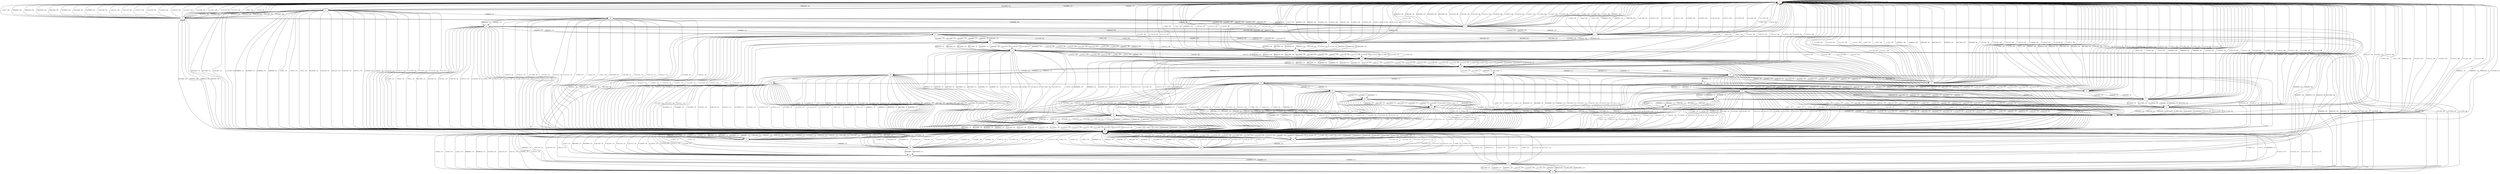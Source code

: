 digraph {
9 [color="red"]
0
1
2
3
4
5
6
7
8
10
11
12
13
14
15
16
17
18
19
20
21
22
23
24
25
26
27
28
29
30
31
32
33
34
35
36
37
38
39
40
9 -> 9 [label="--11001 / 00"]
9 -> 9 [label="--11010 / 00"]
9 -> 9 [label="--11011 / 00"]
9 -> 23 [label="0000000 / 10"]
9 -> 30 [label="0000001 / 10"]
9 -> 30 [label="0000010 / 10"]
9 -> 30 [label="0000100 / 10"]
9 -> 27 [label="0001000 / 10"]
9 -> 23 [label="0010000 / 10"]
9 -> 27 [label="0011000 / 10"]
9 -> 23 [label="0100000 / 10"]
9 -> 23 [label="1000000 / 10"]
9 -> 27 [label="1101100 / 10"]
9 -> 9 [label="1101101 / 00"]
9 -> 9 [label="1101110 / 00"]
9 -> 9 [label="1101111 / 00"]
9 -> 30 [label="1110100 / 10"]
9 -> 9 [label="1110101 / 00"]
9 -> 9 [label="1110110 / 00"]
9 -> 9 [label="1110111 / 00"]
9 -> 27 [label="1111100 / 10"]
9 -> 9 [label="1111101 / 00"]
9 -> 9 [label="1111110 / 00"]
9 -> 9 [label="1111111 / 00"]
0 -> 9 [label="--11001 / 00"]
0 -> 9 [label="--11010 / 00"]
0 -> 9 [label="--11011 / 00"]
0 -> 4 [label="0000000 / 00"]
0 -> 9 [label="0000001 / 00"]
0 -> 9 [label="0000010 / 00"]
0 -> 4 [label="0000100 / 00"]
0 -> 4 [label="0001000 / 00"]
0 -> 4 [label="0010000 / 00"]
0 -> 4 [label="0011000 / 00"]
0 -> 4 [label="0100000 / 00"]
0 -> 4 [label="1000000 / 00"]
0 -> 4 [label="1101100 / 00"]
0 -> 9 [label="1101101 / 00"]
0 -> 9 [label="1101110 / 00"]
0 -> 9 [label="1101111 / 00"]
0 -> 4 [label="1110100 / 00"]
0 -> 9 [label="1110101 / 00"]
0 -> 9 [label="1110110 / 00"]
0 -> 9 [label="1110111 / 00"]
0 -> 4 [label="1111100 / 00"]
0 -> 9 [label="1111101 / 00"]
0 -> 9 [label="1111110 / 00"]
0 -> 9 [label="1111111 / 00"]
1 -> 9 [label="--11001 / 00"]
1 -> 9 [label="--11010 / 00"]
1 -> 9 [label="--11011 / 00"]
1 -> 0 [label="0000000 / 00"]
1 -> 9 [label="0000001 / 00"]
1 -> 9 [label="0000010 / 00"]
1 -> 9 [label="0000100 / 00"]
1 -> 0 [label="0001000 / 00"]
1 -> 0 [label="0010000 / 00"]
1 -> 0 [label="0011000 / 00"]
1 -> 0 [label="0100000 / 00"]
1 -> 0 [label="1000000 / 00"]
1 -> 9 [label="1101100 / 00"]
1 -> 9 [label="1101101 / 00"]
1 -> 9 [label="1101110 / 00"]
1 -> 9 [label="1101111 / 00"]
1 -> 9 [label="1110100 / 00"]
1 -> 9 [label="1110101 / 00"]
1 -> 9 [label="1110110 / 00"]
1 -> 9 [label="1110111 / 00"]
1 -> 9 [label="1111100 / 00"]
1 -> 9 [label="1111101 / 00"]
1 -> 9 [label="1111110 / 00"]
1 -> 9 [label="1111111 / 00"]
2 -> 9 [label="--11001 / 00"]
2 -> 9 [label="--11010 / 00"]
2 -> 9 [label="--11011 / 00"]
2 -> 1 [label="0000000 / 00"]
2 -> 9 [label="0000001 / 00"]
2 -> 9 [label="0000010 / 00"]
2 -> 9 [label="0000100 / 00"]
2 -> 9 [label="0001000 / 00"]
2 -> 9 [label="0010000 / 00"]
2 -> 9 [label="0011000 / 00"]
2 -> 1 [label="0100000 / 00"]
2 -> 1 [label="1000000 / 00"]
2 -> 9 [label="1101100 / 00"]
2 -> 9 [label="1101101 / 00"]
2 -> 9 [label="1101110 / 00"]
2 -> 9 [label="1101111 / 00"]
2 -> 9 [label="1110100 / 00"]
2 -> 9 [label="1110101 / 00"]
2 -> 9 [label="1110110 / 00"]
2 -> 9 [label="1110111 / 00"]
2 -> 9 [label="1111100 / 00"]
2 -> 9 [label="1111101 / 00"]
2 -> 9 [label="1111110 / 00"]
2 -> 9 [label="1111111 / 00"]
3 -> 9 [label="--11001 / 00"]
3 -> 9 [label="--11010 / 00"]
3 -> 9 [label="--11011 / 00"]
3 -> 2 [label="0000000 / 00"]
3 -> 9 [label="0000001 / 00"]
3 -> 9 [label="0000010 / 00"]
3 -> 9 [label="0000100 / 00"]
3 -> 9 [label="0001000 / 00"]
3 -> 9 [label="0010000 / 00"]
3 -> 9 [label="0011000 / 00"]
3 -> 9 [label="0100000 / 00"]
3 -> 2 [label="1000000 / 00"]
3 -> 9 [label="1101100 / 00"]
3 -> 9 [label="1101101 / 00"]
3 -> 9 [label="1101110 / 00"]
3 -> 9 [label="1101111 / 00"]
3 -> 9 [label="1110100 / 00"]
3 -> 9 [label="1110101 / 00"]
3 -> 9 [label="1110110 / 00"]
3 -> 9 [label="1110111 / 00"]
3 -> 9 [label="1111100 / 00"]
3 -> 9 [label="1111101 / 00"]
3 -> 9 [label="1111110 / 00"]
3 -> 9 [label="1111111 / 00"]
4 -> 9 [label="--11001 / 00"]
4 -> 15 [label="--11010 / 00"]
4 -> 9 [label="--11011 / 00"]
4 -> 15 [label="0000000 / 00"]
4 -> 9 [label="0000001 / 00"]
4 -> 15 [label="0000010 / 00"]
4 -> 15 [label="0000100 / 00"]
4 -> 15 [label="0001000 / 00"]
4 -> 15 [label="0010000 / 00"]
4 -> 15 [label="0011000 / 00"]
4 -> 15 [label="0100000 / 00"]
4 -> 15 [label="1000000 / 00"]
4 -> 15 [label="1101100 / 00"]
4 -> 9 [label="1101101 / 00"]
4 -> 15 [label="1101110 / 00"]
4 -> 9 [label="1101111 / 00"]
4 -> 15 [label="1110100 / 00"]
4 -> 9 [label="1110101 / 00"]
4 -> 15 [label="1110110 / 00"]
4 -> 9 [label="1110111 / 00"]
4 -> 15 [label="1111100 / 00"]
4 -> 9 [label="1111101 / 00"]
4 -> 15 [label="1111110 / 00"]
4 -> 9 [label="1111111 / 00"]
5 -> 9 [label="--11001 / 00"]
5 -> 9 [label="--11010 / 00"]
5 -> 9 [label="--11011 / 00"]
5 -> 6 [label="0000000 / 01"]
5 -> 9 [label="0000001 / 00"]
5 -> 9 [label="0000010 / 00"]
5 -> 9 [label="0000100 / 00"]
5 -> 9 [label="0001000 / 00"]
5 -> 9 [label="0010000 / 00"]
5 -> 9 [label="0011000 / 00"]
5 -> 9 [label="0100000 / 00"]
5 -> 6 [label="1000000 / 01"]
5 -> 9 [label="1101100 / 00"]
5 -> 9 [label="1101101 / 00"]
5 -> 9 [label="1101110 / 00"]
5 -> 9 [label="1101111 / 00"]
5 -> 9 [label="1110100 / 00"]
5 -> 9 [label="1110101 / 00"]
5 -> 9 [label="1110110 / 00"]
5 -> 9 [label="1110111 / 00"]
5 -> 9 [label="1111100 / 00"]
5 -> 9 [label="1111101 / 00"]
5 -> 9 [label="1111110 / 00"]
5 -> 9 [label="1111111 / 00"]
6 -> 9 [label="--11001 / 00"]
6 -> 9 [label="--11010 / 00"]
6 -> 9 [label="--11011 / 00"]
6 -> 7 [label="0000000 / 01"]
6 -> 9 [label="0000001 / 00"]
6 -> 9 [label="0000010 / 00"]
6 -> 9 [label="0000100 / 00"]
6 -> 9 [label="0001000 / 00"]
6 -> 9 [label="0010000 / 00"]
6 -> 9 [label="0011000 / 00"]
6 -> 7 [label="0100000 / 01"]
6 -> 7 [label="1000000 / 01"]
6 -> 9 [label="1101100 / 00"]
6 -> 9 [label="1101101 / 00"]
6 -> 9 [label="1101110 / 00"]
6 -> 9 [label="1101111 / 00"]
6 -> 9 [label="1110100 / 00"]
6 -> 9 [label="1110101 / 00"]
6 -> 9 [label="1110110 / 00"]
6 -> 9 [label="1110111 / 00"]
6 -> 9 [label="1111100 / 00"]
6 -> 9 [label="1111101 / 00"]
6 -> 9 [label="1111110 / 00"]
6 -> 9 [label="1111111 / 00"]
7 -> 9 [label="--11001 / 00"]
7 -> 9 [label="--11010 / 00"]
7 -> 9 [label="--11011 / 00"]
7 -> 8 [label="0000000 / 01"]
7 -> 9 [label="0000001 / 00"]
7 -> 9 [label="0000010 / 00"]
7 -> 9 [label="0000100 / 00"]
7 -> 8 [label="0001000 / 01"]
7 -> 8 [label="0010000 / 01"]
7 -> 8 [label="0011000 / 01"]
7 -> 8 [label="0100000 / 01"]
7 -> 8 [label="1000000 / 01"]
7 -> 9 [label="1101100 / 00"]
7 -> 9 [label="1101101 / 00"]
7 -> 9 [label="1101110 / 00"]
7 -> 9 [label="1101111 / 00"]
7 -> 9 [label="1110100 / 00"]
7 -> 9 [label="1110101 / 00"]
7 -> 9 [label="1110110 / 00"]
7 -> 9 [label="1110111 / 00"]
7 -> 9 [label="1111100 / 00"]
7 -> 9 [label="1111101 / 00"]
7 -> 9 [label="1111110 / 00"]
7 -> 9 [label="1111111 / 00"]
8 -> 9 [label="--11001 / 00"]
8 -> 9 [label="--11010 / 00"]
8 -> 9 [label="--11011 / 00"]
8 -> 13 [label="0000000 / 01"]
8 -> 9 [label="0000001 / 00"]
8 -> 9 [label="0000010 / 00"]
8 -> 13 [label="0000100 / 01"]
8 -> 13 [label="0001000 / 01"]
8 -> 13 [label="0010000 / 01"]
8 -> 13 [label="0011000 / 01"]
8 -> 13 [label="0100000 / 01"]
8 -> 13 [label="1000000 / 01"]
8 -> 13 [label="1101100 / 01"]
8 -> 9 [label="1101101 / 00"]
8 -> 9 [label="1101110 / 00"]
8 -> 9 [label="1101111 / 00"]
8 -> 13 [label="1110100 / 01"]
8 -> 9 [label="1110101 / 00"]
8 -> 9 [label="1110110 / 00"]
8 -> 9 [label="1110111 / 00"]
8 -> 13 [label="1111100 / 01"]
8 -> 9 [label="1111101 / 00"]
8 -> 9 [label="1111110 / 00"]
8 -> 9 [label="1111111 / 00"]
10 -> 9 [label="--11001 / 00"]
10 -> 9 [label="--11010 / 00"]
10 -> 9 [label="--11011 / 00"]
10 -> 33 [label="0000000 / 11"]
10 -> 39 [label="0000001 / 11"]
10 -> 39 [label="0000010 / 11"]
10 -> 39 [label="0000100 / 11"]
10 -> 36 [label="0001000 / 11"]
10 -> 33 [label="0010000 / 11"]
10 -> 36 [label="0011000 / 11"]
10 -> 33 [label="0100000 / 11"]
10 -> 33 [label="1000000 / 11"]
10 -> 36 [label="1101100 / 11"]
10 -> 9 [label="1101101 / 00"]
10 -> 9 [label="1101110 / 00"]
10 -> 9 [label="1101111 / 00"]
10 -> 39 [label="1110100 / 11"]
10 -> 9 [label="1110101 / 00"]
10 -> 9 [label="1110110 / 00"]
10 -> 9 [label="1110111 / 00"]
10 -> 36 [label="1111100 / 11"]
10 -> 9 [label="1111101 / 00"]
10 -> 9 [label="1111110 / 00"]
10 -> 9 [label="1111111 / 00"]
11 -> 0 [label="--11001 / 00"]
11 -> 0 [label="--11010 / 00"]
11 -> 31 [label="--11011 / 10"]
11 -> 12 [label="0000000 / 10"]
11 -> 0 [label="0000001 / 00"]
11 -> 0 [label="0000010 / 00"]
11 -> 0 [label="0000100 / 00"]
11 -> 12 [label="0001000 / 10"]
11 -> 12 [label="0010000 / 10"]
11 -> 12 [label="0011000 / 10"]
11 -> 12 [label="0100000 / 10"]
11 -> 12 [label="1000000 / 10"]
11 -> 0 [label="1101100 / 00"]
11 -> 31 [label="1101101 / 10"]
11 -> 31 [label="1101110 / 10"]
11 -> 31 [label="1101111 / 10"]
11 -> 0 [label="1110100 / 00"]
11 -> 31 [label="1110101 / 10"]
11 -> 31 [label="1110110 / 10"]
11 -> 31 [label="1110111 / 10"]
11 -> 0 [label="1111100 / 00"]
11 -> 31 [label="1111101 / 10"]
11 -> 31 [label="1111110 / 10"]
11 -> 31 [label="1111111 / 10"]
12 -> 4 [label="--11001 / 00"]
12 -> 4 [label="--11010 / 00"]
12 -> 31 [label="--11011 / 10"]
12 -> 14 [label="0000000 / 10"]
12 -> 4 [label="0000001 / 00"]
12 -> 4 [label="0000010 / 00"]
12 -> 14 [label="0000100 / 10"]
12 -> 14 [label="0001000 / 10"]
12 -> 14 [label="0010000 / 10"]
12 -> 14 [label="0011000 / 10"]
12 -> 14 [label="0100000 / 10"]
12 -> 14 [label="1000000 / 10"]
12 -> 14 [label="1101100 / 10"]
12 -> 4 [label="1101101 / 00"]
12 -> 4 [label="1101110 / 00"]
12 -> 31 [label="1101111 / 10"]
12 -> 14 [label="1110100 / 10"]
12 -> 4 [label="1110101 / 00"]
12 -> 4 [label="1110110 / 00"]
12 -> 31 [label="1110111 / 10"]
12 -> 14 [label="1111100 / 10"]
12 -> 4 [label="1111101 / 00"]
12 -> 4 [label="1111110 / 00"]
12 -> 31 [label="1111111 / 10"]
13 -> 9 [label="--11001 / 00"]
13 -> 15 [label="--11010 / 01"]
13 -> 9 [label="--11011 / 00"]
13 -> 15 [label="0000000 / 01"]
13 -> 9 [label="0000001 / 00"]
13 -> 15 [label="0000010 / 01"]
13 -> 15 [label="0000100 / 01"]
13 -> 15 [label="0001000 / 01"]
13 -> 15 [label="0010000 / 01"]
13 -> 15 [label="0011000 / 01"]
13 -> 15 [label="0100000 / 01"]
13 -> 15 [label="1000000 / 01"]
13 -> 15 [label="1101100 / 01"]
13 -> 9 [label="1101101 / 00"]
13 -> 15 [label="1101110 / 01"]
13 -> 9 [label="1101111 / 00"]
13 -> 15 [label="1110100 / 01"]
13 -> 9 [label="1110101 / 00"]
13 -> 15 [label="1110110 / 01"]
13 -> 9 [label="1110111 / 00"]
13 -> 15 [label="1111100 / 01"]
13 -> 9 [label="1111101 / 00"]
13 -> 15 [label="1111110 / 01"]
13 -> 9 [label="1111111 / 00"]
14 -> 15 [label="--11001 / 00"]
14 -> 32 [label="--11010 / 10"]
14 -> 15 [label="--11011 / 00"]
14 -> 32 [label="0000000 / 10"]
14 -> 15 [label="0000001 / 00"]
14 -> 32 [label="0000010 / 10"]
14 -> 32 [label="0000100 / 10"]
14 -> 32 [label="0001000 / 10"]
14 -> 32 [label="0010000 / 10"]
14 -> 32 [label="0011000 / 10"]
14 -> 32 [label="0100000 / 10"]
14 -> 32 [label="1000000 / 10"]
14 -> 32 [label="1101100 / 10"]
14 -> 15 [label="1101101 / 00"]
14 -> 32 [label="1101110 / 10"]
14 -> 15 [label="1101111 / 00"]
14 -> 32 [label="1110100 / 10"]
14 -> 15 [label="1110101 / 00"]
14 -> 32 [label="1110110 / 10"]
14 -> 15 [label="1110111 / 00"]
14 -> 32 [label="1111100 / 10"]
14 -> 15 [label="1111101 / 00"]
14 -> 32 [label="1111110 / 10"]
14 -> 15 [label="1111111 / 00"]
15 -> 10 [label="--11001 / 01"]
15 -> 10 [label="--11010 / 01"]
15 -> 10 [label="--11011 / 01"]
15 -> 10 [label="0000000 / 01"]
15 -> 10 [label="0000001 / 01"]
15 -> 10 [label="0000010 / 01"]
15 -> 10 [label="0000100 / 01"]
15 -> 10 [label="0001000 / 01"]
15 -> 10 [label="0010000 / 01"]
15 -> 10 [label="0011000 / 01"]
15 -> 10 [label="0100000 / 01"]
15 -> 10 [label="1000000 / 01"]
15 -> 10 [label="1101100 / 01"]
15 -> 10 [label="1101101 / 01"]
15 -> 10 [label="1101110 / 01"]
15 -> 10 [label="1101111 / 01"]
15 -> 10 [label="1110100 / 01"]
15 -> 10 [label="1110101 / 01"]
15 -> 10 [label="1110110 / 01"]
15 -> 10 [label="1110111 / 01"]
15 -> 10 [label="1111100 / 01"]
15 -> 10 [label="1111101 / 01"]
15 -> 10 [label="1111110 / 01"]
15 -> 10 [label="1111111 / 01"]
16 -> 8 [label="--11001 / 01"]
16 -> 8 [label="--11010 / 01"]
16 -> 31 [label="--11011 / 10"]
16 -> 17 [label="0000000 / 11"]
16 -> 8 [label="0000001 / 01"]
16 -> 8 [label="0000010 / 01"]
16 -> 8 [label="0000100 / 01"]
16 -> 17 [label="0001000 / 11"]
16 -> 17 [label="0010000 / 11"]
16 -> 17 [label="0011000 / 11"]
16 -> 17 [label="0100000 / 11"]
16 -> 17 [label="1000000 / 11"]
16 -> 8 [label="1101100 / 01"]
16 -> 31 [label="1101101 / 10"]
16 -> 31 [label="1101110 / 10"]
16 -> 31 [label="1101111 / 10"]
16 -> 8 [label="1110100 / 01"]
16 -> 31 [label="1110101 / 10"]
16 -> 31 [label="1110110 / 10"]
16 -> 31 [label="1110111 / 10"]
16 -> 8 [label="1111100 / 01"]
16 -> 31 [label="1111101 / 10"]
16 -> 31 [label="1111110 / 10"]
16 -> 31 [label="1111111 / 10"]
17 -> 13 [label="--11001 / 01"]
17 -> 13 [label="--11010 / 01"]
17 -> 31 [label="--11011 / 10"]
17 -> 18 [label="0000000 / 11"]
17 -> 13 [label="0000001 / 01"]
17 -> 13 [label="0000010 / 01"]
17 -> 18 [label="0000100 / 11"]
17 -> 18 [label="0001000 / 11"]
17 -> 18 [label="0010000 / 11"]
17 -> 18 [label="0011000 / 11"]
17 -> 18 [label="0100000 / 11"]
17 -> 18 [label="1000000 / 11"]
17 -> 18 [label="1101100 / 11"]
17 -> 13 [label="1101101 / 01"]
17 -> 13 [label="1101110 / 01"]
17 -> 31 [label="1101111 / 10"]
17 -> 18 [label="1110100 / 11"]
17 -> 13 [label="1110101 / 01"]
17 -> 13 [label="1110110 / 01"]
17 -> 31 [label="1110111 / 10"]
17 -> 18 [label="1111100 / 11"]
17 -> 13 [label="1111101 / 01"]
17 -> 13 [label="1111110 / 01"]
17 -> 31 [label="1111111 / 10"]
18 -> 15 [label="--11001 / 01"]
18 -> 32 [label="--11010 / 11"]
18 -> 15 [label="--11011 / 01"]
18 -> 32 [label="0000000 / 11"]
18 -> 15 [label="0000001 / 01"]
18 -> 32 [label="0000010 / 11"]
18 -> 32 [label="0000100 / 11"]
18 -> 32 [label="0001000 / 11"]
18 -> 32 [label="0010000 / 11"]
18 -> 32 [label="0011000 / 11"]
18 -> 32 [label="0100000 / 11"]
18 -> 32 [label="1000000 / 11"]
18 -> 32 [label="1101100 / 11"]
18 -> 15 [label="1101101 / 01"]
18 -> 32 [label="1101110 / 11"]
18 -> 15 [label="1101111 / 01"]
18 -> 32 [label="1110100 / 11"]
18 -> 15 [label="1110101 / 01"]
18 -> 32 [label="1110110 / 11"]
18 -> 15 [label="1110111 / 01"]
18 -> 32 [label="1111100 / 11"]
18 -> 15 [label="1111101 / 01"]
18 -> 32 [label="1111110 / 11"]
18 -> 15 [label="1111111 / 01"]
19 -> 31 [label="--11001 / 10"]
19 -> 31 [label="--11010 / 10"]
19 -> 31 [label="--11011 / 10"]
19 -> 4 [label="0000000 / 00"]
19 -> 31 [label="0000001 / 10"]
19 -> 31 [label="0000010 / 10"]
19 -> 4 [label="0000100 / 00"]
19 -> 4 [label="0001000 / 00"]
19 -> 4 [label="0010000 / 00"]
19 -> 4 [label="0011000 / 00"]
19 -> 4 [label="0100000 / 00"]
19 -> 4 [label="1000000 / 00"]
19 -> 4 [label="1101100 / 00"]
19 -> 31 [label="1101101 / 10"]
19 -> 31 [label="1101110 / 10"]
19 -> 31 [label="1101111 / 10"]
19 -> 4 [label="1110100 / 00"]
19 -> 31 [label="1110101 / 10"]
19 -> 31 [label="1110110 / 10"]
19 -> 31 [label="1110111 / 10"]
19 -> 4 [label="1111100 / 00"]
19 -> 31 [label="1111101 / 10"]
19 -> 31 [label="1111110 / 10"]
19 -> 31 [label="1111111 / 10"]
20 -> 31 [label="--11001 / 10"]
20 -> 31 [label="--11010 / 10"]
20 -> 31 [label="--11011 / 10"]
20 -> 2 [label="0000000 / 00"]
20 -> 31 [label="0000001 / 10"]
20 -> 31 [label="0000010 / 10"]
20 -> 31 [label="0000100 / 10"]
20 -> 31 [label="0001000 / 10"]
20 -> 31 [label="0010000 / 10"]
20 -> 31 [label="0011000 / 10"]
20 -> 31 [label="0100000 / 10"]
20 -> 2 [label="1000000 / 00"]
20 -> 31 [label="1101100 / 10"]
20 -> 31 [label="1101101 / 10"]
20 -> 31 [label="1101110 / 10"]
20 -> 31 [label="1101111 / 10"]
20 -> 31 [label="1110100 / 10"]
20 -> 31 [label="1110101 / 10"]
20 -> 31 [label="1110110 / 10"]
20 -> 31 [label="1110111 / 10"]
20 -> 31 [label="1111100 / 10"]
20 -> 31 [label="1111101 / 10"]
20 -> 31 [label="1111110 / 10"]
20 -> 31 [label="1111111 / 10"]
21 -> 31 [label="--11001 / 10"]
21 -> 31 [label="--11010 / 10"]
21 -> 31 [label="--11011 / 10"]
21 -> 13 [label="0000000 / 01"]
21 -> 31 [label="0000001 / 10"]
21 -> 31 [label="0000010 / 10"]
21 -> 13 [label="0000100 / 01"]
21 -> 13 [label="0001000 / 01"]
21 -> 13 [label="0010000 / 01"]
21 -> 13 [label="0011000 / 01"]
21 -> 13 [label="0100000 / 01"]
21 -> 13 [label="1000000 / 01"]
21 -> 13 [label="1101100 / 01"]
21 -> 31 [label="1101101 / 10"]
21 -> 31 [label="1101110 / 10"]
21 -> 31 [label="1101111 / 10"]
21 -> 13 [label="1110100 / 01"]
21 -> 31 [label="1110101 / 10"]
21 -> 31 [label="1110110 / 10"]
21 -> 31 [label="1110111 / 10"]
21 -> 13 [label="1111100 / 01"]
21 -> 31 [label="1111101 / 10"]
21 -> 31 [label="1111110 / 10"]
21 -> 31 [label="1111111 / 10"]
22 -> 31 [label="--11001 / 10"]
22 -> 31 [label="--11010 / 10"]
22 -> 31 [label="--11011 / 10"]
22 -> 6 [label="0000000 / 01"]
22 -> 31 [label="0000001 / 10"]
22 -> 31 [label="0000010 / 10"]
22 -> 31 [label="0000100 / 10"]
22 -> 31 [label="0001000 / 10"]
22 -> 31 [label="0010000 / 10"]
22 -> 31 [label="0011000 / 10"]
22 -> 31 [label="0100000 / 10"]
22 -> 6 [label="1000000 / 01"]
22 -> 31 [label="1101100 / 10"]
22 -> 31 [label="1101101 / 10"]
22 -> 31 [label="1101110 / 10"]
22 -> 31 [label="1101111 / 10"]
22 -> 31 [label="1110100 / 10"]
22 -> 31 [label="1110101 / 10"]
22 -> 31 [label="1110110 / 10"]
22 -> 31 [label="1110111 / 10"]
22 -> 31 [label="1111100 / 10"]
22 -> 31 [label="1111101 / 10"]
22 -> 31 [label="1111110 / 10"]
22 -> 31 [label="1111111 / 10"]
23 -> 31 [label="--11001 / 10"]
23 -> 31 [label="--11010 / 10"]
23 -> 31 [label="--11011 / 10"]
23 -> 24 [label="0000000 / 10"]
23 -> 3 [label="0000001 / 00"]
23 -> 3 [label="0000010 / 00"]
23 -> 3 [label="0000100 / 00"]
23 -> 3 [label="0001000 / 00"]
23 -> 3 [label="0010000 / 00"]
23 -> 31 [label="0011000 / 10"]
23 -> 3 [label="0100000 / 00"]
23 -> 3 [label="1000000 / 00"]
23 -> 31 [label="1101100 / 10"]
23 -> 31 [label="1101101 / 10"]
23 -> 31 [label="1101110 / 10"]
23 -> 31 [label="1101111 / 10"]
23 -> 31 [label="1110100 / 10"]
23 -> 31 [label="1110101 / 10"]
23 -> 31 [label="1110110 / 10"]
23 -> 31 [label="1110111 / 10"]
23 -> 31 [label="1111100 / 10"]
23 -> 31 [label="1111101 / 10"]
23 -> 31 [label="1111110 / 10"]
23 -> 31 [label="1111111 / 10"]
24 -> 31 [label="--11001 / 10"]
24 -> 31 [label="--11010 / 10"]
24 -> 31 [label="--11011 / 10"]
24 -> 25 [label="0000000 / 10"]
24 -> 2 [label="0000001 / 00"]
24 -> 2 [label="0000010 / 00"]
24 -> 2 [label="0000100 / 00"]
24 -> 2 [label="0001000 / 00"]
24 -> 2 [label="0010000 / 00"]
24 -> 31 [label="0011000 / 10"]
24 -> 2 [label="0100000 / 00"]
24 -> 25 [label="1000000 / 10"]
24 -> 31 [label="1101100 / 10"]
24 -> 31 [label="1101101 / 10"]
24 -> 31 [label="1101110 / 10"]
24 -> 31 [label="1101111 / 10"]
24 -> 31 [label="1110100 / 10"]
24 -> 31 [label="1110101 / 10"]
24 -> 31 [label="1110110 / 10"]
24 -> 31 [label="1110111 / 10"]
24 -> 31 [label="1111100 / 10"]
24 -> 31 [label="1111101 / 10"]
24 -> 31 [label="1111110 / 10"]
24 -> 31 [label="1111111 / 10"]
25 -> 31 [label="--11001 / 10"]
25 -> 31 [label="--11010 / 10"]
25 -> 31 [label="--11011 / 10"]
25 -> 11 [label="0000000 / 10"]
25 -> 1 [label="0000001 / 00"]
25 -> 1 [label="0000010 / 00"]
25 -> 1 [label="0000100 / 00"]
25 -> 1 [label="0001000 / 00"]
25 -> 1 [label="0010000 / 00"]
25 -> 31 [label="0011000 / 10"]
25 -> 11 [label="0100000 / 10"]
25 -> 11 [label="1000000 / 10"]
25 -> 31 [label="1101100 / 10"]
25 -> 31 [label="1101101 / 10"]
25 -> 31 [label="1101110 / 10"]
25 -> 31 [label="1101111 / 10"]
25 -> 31 [label="1110100 / 10"]
25 -> 31 [label="1110101 / 10"]
25 -> 31 [label="1110110 / 10"]
25 -> 31 [label="1110111 / 10"]
25 -> 31 [label="1111100 / 10"]
25 -> 31 [label="1111101 / 10"]
25 -> 31 [label="1111110 / 10"]
25 -> 31 [label="1111111 / 10"]
26 -> 31 [label="--11001 / 10"]
26 -> 31 [label="--11010 / 10"]
26 -> 31 [label="--11011 / 10"]
26 -> 28 [label="0000000 / 10"]
26 -> 2 [label="0000001 / 00"]
26 -> 2 [label="0000010 / 00"]
26 -> 2 [label="0000100 / 00"]
26 -> 31 [label="0001000 / 10"]
26 -> 31 [label="0010000 / 10"]
26 -> 2 [label="0011000 / 00"]
26 -> 31 [label="0100000 / 10"]
26 -> 28 [label="1000000 / 10"]
26 -> 31 [label="1101100 / 10"]
26 -> 31 [label="1101101 / 10"]
26 -> 31 [label="1101110 / 10"]
26 -> 31 [label="1101111 / 10"]
26 -> 31 [label="1110100 / 10"]
26 -> 31 [label="1110101 / 10"]
26 -> 31 [label="1110110 / 10"]
26 -> 31 [label="1110111 / 10"]
26 -> 31 [label="1111100 / 10"]
26 -> 31 [label="1111101 / 10"]
26 -> 31 [label="1111110 / 10"]
26 -> 31 [label="1111111 / 10"]
27 -> 31 [label="--11001 / 10"]
27 -> 31 [label="--11010 / 10"]
27 -> 31 [label="--11011 / 10"]
27 -> 26 [label="0000000 / 10"]
27 -> 3 [label="0000001 / 00"]
27 -> 3 [label="0000010 / 00"]
27 -> 3 [label="0000100 / 00"]
27 -> 31 [label="0001000 / 10"]
27 -> 31 [label="0010000 / 10"]
27 -> 3 [label="0011000 / 00"]
27 -> 31 [label="0100000 / 10"]
27 -> 31 [label="1000000 / 10"]
27 -> 31 [label="1101100 / 10"]
27 -> 31 [label="1101101 / 10"]
27 -> 31 [label="1101110 / 10"]
27 -> 31 [label="1101111 / 10"]
27 -> 31 [label="1110100 / 10"]
27 -> 31 [label="1110101 / 10"]
27 -> 31 [label="1110110 / 10"]
27 -> 31 [label="1110111 / 10"]
27 -> 31 [label="1111100 / 10"]
27 -> 31 [label="1111101 / 10"]
27 -> 31 [label="1111110 / 10"]
27 -> 31 [label="1111111 / 10"]
28 -> 31 [label="--11001 / 10"]
28 -> 31 [label="--11010 / 10"]
28 -> 31 [label="--11011 / 10"]
28 -> 29 [label="0000000 / 10"]
28 -> 1 [label="0000001 / 00"]
28 -> 1 [label="0000010 / 00"]
28 -> 1 [label="0000100 / 00"]
28 -> 31 [label="0001000 / 10"]
28 -> 31 [label="0010000 / 10"]
28 -> 1 [label="0011000 / 00"]
28 -> 29 [label="0100000 / 10"]
28 -> 29 [label="1000000 / 10"]
28 -> 31 [label="1101100 / 10"]
28 -> 31 [label="1101101 / 10"]
28 -> 31 [label="1101110 / 10"]
28 -> 31 [label="1101111 / 10"]
28 -> 31 [label="1110100 / 10"]
28 -> 31 [label="1110101 / 10"]
28 -> 31 [label="1110110 / 10"]
28 -> 31 [label="1110111 / 10"]
28 -> 31 [label="1111100 / 10"]
28 -> 31 [label="1111101 / 10"]
28 -> 31 [label="1111110 / 10"]
28 -> 31 [label="1111111 / 10"]
29 -> 31 [label="--11001 / 10"]
29 -> 31 [label="--11010 / 10"]
29 -> 31 [label="--11011 / 10"]
29 -> 19 [label="0000000 / 10"]
29 -> 31 [label="0000001 / 10"]
29 -> 31 [label="0000010 / 10"]
29 -> 19 [label="0000100 / 10"]
29 -> 19 [label="0001000 / 10"]
29 -> 19 [label="0010000 / 10"]
29 -> 19 [label="0011000 / 10"]
29 -> 19 [label="0100000 / 10"]
29 -> 19 [label="1000000 / 10"]
29 -> 19 [label="1101100 / 10"]
29 -> 31 [label="1101101 / 10"]
29 -> 31 [label="1101110 / 10"]
29 -> 31 [label="1101111 / 10"]
29 -> 19 [label="1110100 / 10"]
29 -> 31 [label="1110101 / 10"]
29 -> 31 [label="1110110 / 10"]
29 -> 31 [label="1110111 / 10"]
29 -> 19 [label="1111100 / 10"]
29 -> 31 [label="1111101 / 10"]
29 -> 31 [label="1111110 / 10"]
29 -> 31 [label="1111111 / 10"]
30 -> 31 [label="--11001 / 10"]
30 -> 31 [label="--11010 / 10"]
30 -> 31 [label="--11011 / 10"]
30 -> 20 [label="0000000 / 10"]
30 -> 31 [label="0000001 / 10"]
30 -> 31 [label="0000010 / 10"]
30 -> 31 [label="0000100 / 10"]
30 -> 31 [label="0001000 / 10"]
30 -> 31 [label="0010000 / 10"]
30 -> 31 [label="0011000 / 10"]
30 -> 31 [label="0100000 / 10"]
30 -> 31 [label="1000000 / 10"]
30 -> 31 [label="1101100 / 10"]
30 -> 31 [label="1101101 / 10"]
30 -> 31 [label="1101110 / 10"]
30 -> 31 [label="1101111 / 10"]
30 -> 31 [label="1110100 / 10"]
30 -> 31 [label="1110101 / 10"]
30 -> 31 [label="1110110 / 10"]
30 -> 31 [label="1110111 / 10"]
30 -> 31 [label="1111100 / 10"]
30 -> 31 [label="1111101 / 10"]
30 -> 31 [label="1111110 / 10"]
30 -> 31 [label="1111111 / 10"]
31 -> 31 [label="--11001 / 10"]
31 -> 31 [label="--11010 / 10"]
31 -> 31 [label="--11011 / 10"]
31 -> 23 [label="0000000 / 10"]
31 -> 30 [label="0000001 / 10"]
31 -> 30 [label="0000010 / 10"]
31 -> 30 [label="0000100 / 10"]
31 -> 27 [label="0001000 / 10"]
31 -> 23 [label="0010000 / 10"]
31 -> 27 [label="0011000 / 10"]
31 -> 23 [label="0100000 / 10"]
31 -> 23 [label="1000000 / 10"]
31 -> 27 [label="1101100 / 10"]
31 -> 31 [label="1101101 / 10"]
31 -> 31 [label="1101110 / 10"]
31 -> 31 [label="1101111 / 10"]
31 -> 30 [label="1110100 / 10"]
31 -> 31 [label="1110101 / 10"]
31 -> 31 [label="1110110 / 10"]
31 -> 31 [label="1110111 / 10"]
31 -> 27 [label="1111100 / 10"]
31 -> 31 [label="1111101 / 10"]
31 -> 31 [label="1111110 / 10"]
31 -> 31 [label="1111111 / 10"]
32 -> 31 [label="--11001 / 10"]
32 -> 31 [label="--11010 / 10"]
32 -> 31 [label="--11011 / 10"]
32 -> 31 [label="0000000 / 10"]
32 -> 31 [label="0000001 / 10"]
32 -> 31 [label="0000010 / 10"]
32 -> 31 [label="0000100 / 10"]
32 -> 31 [label="0001000 / 10"]
32 -> 31 [label="0010000 / 10"]
32 -> 31 [label="0011000 / 10"]
32 -> 31 [label="0100000 / 10"]
32 -> 31 [label="1000000 / 10"]
32 -> 31 [label="1101100 / 10"]
32 -> 31 [label="1101101 / 10"]
32 -> 31 [label="1101110 / 10"]
32 -> 31 [label="1101111 / 10"]
32 -> 31 [label="1110100 / 10"]
32 -> 31 [label="1110101 / 10"]
32 -> 31 [label="1110110 / 10"]
32 -> 31 [label="1110111 / 10"]
32 -> 31 [label="1111100 / 10"]
32 -> 31 [label="1111101 / 10"]
32 -> 31 [label="1111110 / 10"]
32 -> 31 [label="1111111 / 10"]
33 -> 31 [label="--11001 / 10"]
33 -> 31 [label="--11010 / 10"]
33 -> 31 [label="--11011 / 10"]
33 -> 34 [label="0000000 / 11"]
33 -> 5 [label="0000001 / 01"]
33 -> 5 [label="0000010 / 01"]
33 -> 5 [label="0000100 / 01"]
33 -> 5 [label="0001000 / 01"]
33 -> 5 [label="0010000 / 01"]
33 -> 31 [label="0011000 / 10"]
33 -> 5 [label="0100000 / 01"]
33 -> 5 [label="1000000 / 01"]
33 -> 31 [label="1101100 / 10"]
33 -> 31 [label="1101101 / 10"]
33 -> 31 [label="1101110 / 10"]
33 -> 31 [label="1101111 / 10"]
33 -> 31 [label="1110100 / 10"]
33 -> 31 [label="1110101 / 10"]
33 -> 31 [label="1110110 / 10"]
33 -> 31 [label="1110111 / 10"]
33 -> 31 [label="1111100 / 10"]
33 -> 31 [label="1111101 / 10"]
33 -> 31 [label="1111110 / 10"]
33 -> 31 [label="1111111 / 10"]
34 -> 31 [label="--11001 / 10"]
34 -> 31 [label="--11010 / 10"]
34 -> 31 [label="--11011 / 10"]
34 -> 35 [label="0000000 / 11"]
34 -> 6 [label="0000001 / 01"]
34 -> 6 [label="0000010 / 01"]
34 -> 6 [label="0000100 / 01"]
34 -> 6 [label="0001000 / 01"]
34 -> 6 [label="0010000 / 01"]
34 -> 31 [label="0011000 / 10"]
34 -> 6 [label="0100000 / 01"]
34 -> 35 [label="1000000 / 11"]
34 -> 31 [label="1101100 / 10"]
34 -> 31 [label="1101101 / 10"]
34 -> 31 [label="1101110 / 10"]
34 -> 31 [label="1101111 / 10"]
34 -> 31 [label="1110100 / 10"]
34 -> 31 [label="1110101 / 10"]
34 -> 31 [label="1110110 / 10"]
34 -> 31 [label="1110111 / 10"]
34 -> 31 [label="1111100 / 10"]
34 -> 31 [label="1111101 / 10"]
34 -> 31 [label="1111110 / 10"]
34 -> 31 [label="1111111 / 10"]
35 -> 31 [label="--11001 / 10"]
35 -> 31 [label="--11010 / 10"]
35 -> 31 [label="--11011 / 10"]
35 -> 16 [label="0000000 / 11"]
35 -> 7 [label="0000001 / 01"]
35 -> 7 [label="0000010 / 01"]
35 -> 7 [label="0000100 / 01"]
35 -> 7 [label="0001000 / 01"]
35 -> 7 [label="0010000 / 01"]
35 -> 31 [label="0011000 / 10"]
35 -> 16 [label="0100000 / 11"]
35 -> 16 [label="1000000 / 11"]
35 -> 31 [label="1101100 / 10"]
35 -> 31 [label="1101101 / 10"]
35 -> 31 [label="1101110 / 10"]
35 -> 31 [label="1101111 / 10"]
35 -> 31 [label="1110100 / 10"]
35 -> 31 [label="1110101 / 10"]
35 -> 31 [label="1110110 / 10"]
35 -> 31 [label="1110111 / 10"]
35 -> 31 [label="1111100 / 10"]
35 -> 31 [label="1111101 / 10"]
35 -> 31 [label="1111110 / 10"]
35 -> 31 [label="1111111 / 10"]
36 -> 31 [label="--11001 / 10"]
36 -> 31 [label="--11010 / 10"]
36 -> 31 [label="--11011 / 10"]
36 -> 37 [label="0000000 / 11"]
36 -> 5 [label="0000001 / 01"]
36 -> 5 [label="0000010 / 01"]
36 -> 5 [label="0000100 / 01"]
36 -> 31 [label="0001000 / 10"]
36 -> 31 [label="0010000 / 10"]
36 -> 5 [label="0011000 / 01"]
36 -> 31 [label="0100000 / 10"]
36 -> 31 [label="1000000 / 10"]
36 -> 31 [label="1101100 / 10"]
36 -> 31 [label="1101101 / 10"]
36 -> 31 [label="1101110 / 10"]
36 -> 31 [label="1101111 / 10"]
36 -> 31 [label="1110100 / 10"]
36 -> 31 [label="1110101 / 10"]
36 -> 31 [label="1110110 / 10"]
36 -> 31 [label="1110111 / 10"]
36 -> 31 [label="1111100 / 10"]
36 -> 31 [label="1111101 / 10"]
36 -> 31 [label="1111110 / 10"]
36 -> 31 [label="1111111 / 10"]
37 -> 31 [label="--11001 / 10"]
37 -> 31 [label="--11010 / 10"]
37 -> 31 [label="--11011 / 10"]
37 -> 38 [label="0000000 / 11"]
37 -> 6 [label="0000001 / 01"]
37 -> 6 [label="0000010 / 01"]
37 -> 6 [label="0000100 / 01"]
37 -> 31 [label="0001000 / 10"]
37 -> 31 [label="0010000 / 10"]
37 -> 6 [label="0011000 / 01"]
37 -> 31 [label="0100000 / 10"]
37 -> 38 [label="1000000 / 11"]
37 -> 31 [label="1101100 / 10"]
37 -> 31 [label="1101101 / 10"]
37 -> 31 [label="1101110 / 10"]
37 -> 31 [label="1101111 / 10"]
37 -> 31 [label="1110100 / 10"]
37 -> 31 [label="1110101 / 10"]
37 -> 31 [label="1110110 / 10"]
37 -> 31 [label="1110111 / 10"]
37 -> 31 [label="1111100 / 10"]
37 -> 31 [label="1111101 / 10"]
37 -> 31 [label="1111110 / 10"]
37 -> 31 [label="1111111 / 10"]
38 -> 31 [label="--11001 / 10"]
38 -> 31 [label="--11010 / 10"]
38 -> 31 [label="--11011 / 10"]
38 -> 40 [label="0000000 / 11"]
38 -> 7 [label="0000001 / 01"]
38 -> 7 [label="0000010 / 01"]
38 -> 7 [label="0000100 / 01"]
38 -> 31 [label="0001000 / 10"]
38 -> 31 [label="0010000 / 10"]
38 -> 7 [label="0011000 / 01"]
38 -> 40 [label="0100000 / 11"]
38 -> 40 [label="1000000 / 11"]
38 -> 31 [label="1101100 / 10"]
38 -> 31 [label="1101101 / 10"]
38 -> 31 [label="1101110 / 10"]
38 -> 31 [label="1101111 / 10"]
38 -> 31 [label="1110100 / 10"]
38 -> 31 [label="1110101 / 10"]
38 -> 31 [label="1110110 / 10"]
38 -> 31 [label="1110111 / 10"]
38 -> 31 [label="1111100 / 10"]
38 -> 31 [label="1111101 / 10"]
38 -> 31 [label="1111110 / 10"]
38 -> 31 [label="1111111 / 10"]
39 -> 31 [label="--11001 / 10"]
39 -> 31 [label="--11010 / 10"]
39 -> 31 [label="--11011 / 10"]
39 -> 22 [label="0000000 / 11"]
39 -> 31 [label="0000001 / 10"]
39 -> 31 [label="0000010 / 10"]
39 -> 31 [label="0000100 / 10"]
39 -> 31 [label="0001000 / 10"]
39 -> 31 [label="0010000 / 10"]
39 -> 31 [label="0011000 / 10"]
39 -> 31 [label="0100000 / 10"]
39 -> 31 [label="1000000 / 10"]
39 -> 31 [label="1101100 / 10"]
39 -> 31 [label="1101101 / 10"]
39 -> 31 [label="1101110 / 10"]
39 -> 31 [label="1101111 / 10"]
39 -> 31 [label="1110100 / 10"]
39 -> 31 [label="1110101 / 10"]
39 -> 31 [label="1110110 / 10"]
39 -> 31 [label="1110111 / 10"]
39 -> 31 [label="1111100 / 10"]
39 -> 31 [label="1111101 / 10"]
39 -> 31 [label="1111110 / 10"]
39 -> 31 [label="1111111 / 10"]
40 -> 31 [label="--11001 / 10"]
40 -> 31 [label="--11010 / 10"]
40 -> 31 [label="--11011 / 10"]
40 -> 21 [label="0000000 / 11"]
40 -> 31 [label="0000001 / 10"]
40 -> 31 [label="0000010 / 10"]
40 -> 21 [label="0000100 / 11"]
40 -> 21 [label="0001000 / 11"]
40 -> 21 [label="0010000 / 11"]
40 -> 21 [label="0011000 / 11"]
40 -> 21 [label="0100000 / 11"]
40 -> 21 [label="1000000 / 11"]
40 -> 21 [label="1101100 / 11"]
40 -> 31 [label="1101101 / 10"]
40 -> 31 [label="1101110 / 10"]
40 -> 31 [label="1101111 / 10"]
40 -> 21 [label="1110100 / 11"]
40 -> 31 [label="1110101 / 10"]
40 -> 31 [label="1110110 / 10"]
40 -> 31 [label="1110111 / 10"]
40 -> 21 [label="1111100 / 11"]
40 -> 31 [label="1111101 / 10"]
40 -> 31 [label="1111110 / 10"]
40 -> 31 [label="1111111 / 10"]
}

